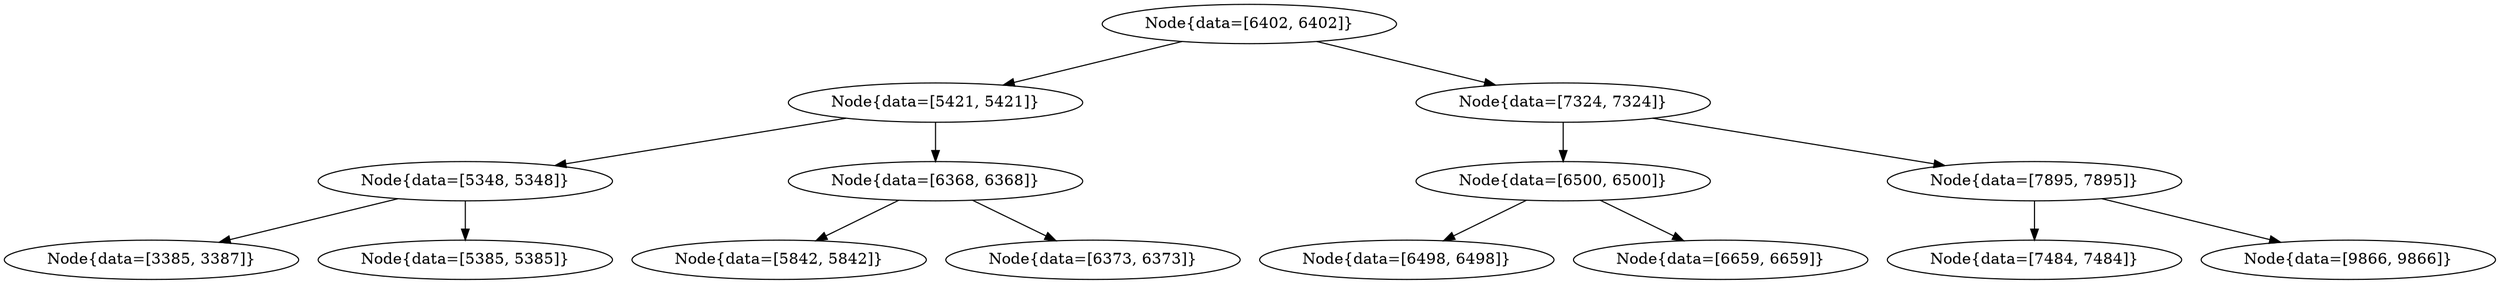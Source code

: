 digraph G{
1014729134 [label="Node{data=[6402, 6402]}"]
1014729134 -> 388195343
388195343 [label="Node{data=[5421, 5421]}"]
388195343 -> 1573403323
1573403323 [label="Node{data=[5348, 5348]}"]
1573403323 -> 579300074
579300074 [label="Node{data=[3385, 3387]}"]
1573403323 -> 1112650221
1112650221 [label="Node{data=[5385, 5385]}"]
388195343 -> 1323214516
1323214516 [label="Node{data=[6368, 6368]}"]
1323214516 -> 1390362678
1390362678 [label="Node{data=[5842, 5842]}"]
1323214516 -> 1268166845
1268166845 [label="Node{data=[6373, 6373]}"]
1014729134 -> 76005115
76005115 [label="Node{data=[7324, 7324]}"]
76005115 -> 1062683609
1062683609 [label="Node{data=[6500, 6500]}"]
1062683609 -> 396458741
396458741 [label="Node{data=[6498, 6498]}"]
1062683609 -> 1766597604
1766597604 [label="Node{data=[6659, 6659]}"]
76005115 -> 1350907984
1350907984 [label="Node{data=[7895, 7895]}"]
1350907984 -> 1439293458
1439293458 [label="Node{data=[7484, 7484]}"]
1350907984 -> 1227054732
1227054732 [label="Node{data=[9866, 9866]}"]
}